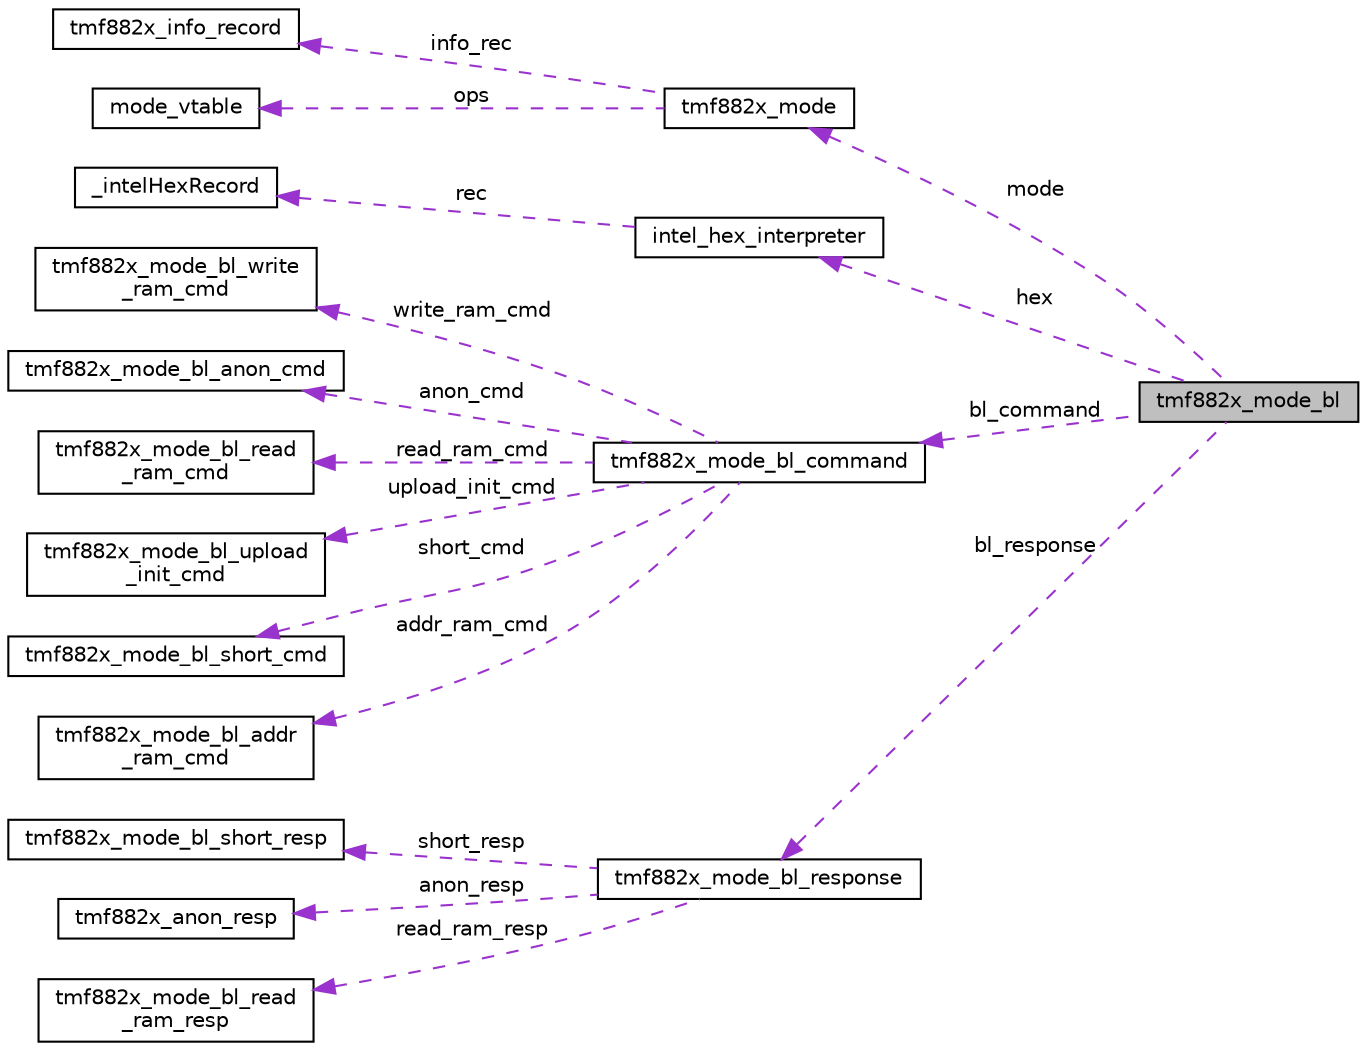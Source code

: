 digraph "tmf882x_mode_bl"
{
 // LATEX_PDF_SIZE
  edge [fontname="Helvetica",fontsize="10",labelfontname="Helvetica",labelfontsize="10"];
  node [fontname="Helvetica",fontsize="10",shape=record];
  rankdir="LR";
  Node1 [label="tmf882x_mode_bl",height=0.2,width=0.4,color="black", fillcolor="grey75", style="filled", fontcolor="black",tooltip="This is the Bootloader mode context structure."];
  Node2 -> Node1 [dir="back",color="darkorchid3",fontsize="10",style="dashed",label=" mode" ,fontname="Helvetica"];
  Node2 [label="tmf882x_mode",height=0.2,width=0.4,color="black", fillcolor="white", style="filled",URL="$structtmf882x__mode.html",tooltip="This is the Base mode context structure."];
  Node3 -> Node2 [dir="back",color="darkorchid3",fontsize="10",style="dashed",label=" info_rec" ,fontname="Helvetica"];
  Node3 [label="tmf882x_info_record",height=0.2,width=0.4,color="black", fillcolor="white", style="filled",URL="$structtmf882x__info__record.html",tooltip="This is the Base mode information record data."];
  Node4 -> Node2 [dir="back",color="darkorchid3",fontsize="10",style="dashed",label=" ops" ,fontname="Helvetica"];
  Node4 [label="mode_vtable",height=0.2,width=0.4,color="black", fillcolor="white", style="filled",URL="$structmode__vtable.html",tooltip="This is the Base mode behavioral function pointer structure."];
  Node5 -> Node1 [dir="back",color="darkorchid3",fontsize="10",style="dashed",label=" hex" ,fontname="Helvetica"];
  Node5 [label="intel_hex_interpreter",height=0.2,width=0.4,color="black", fillcolor="white", style="filled",URL="$structintel__hex__interpreter.html",tooltip="This is the Base mode behavioral function pointer structure."];
  Node6 -> Node5 [dir="back",color="darkorchid3",fontsize="10",style="dashed",label=" rec" ,fontname="Helvetica"];
  Node6 [label="_intelHexRecord",height=0.2,width=0.4,color="black", fillcolor="white", style="filled",URL="$struct__intelHexRecord.html",tooltip=" "];
  Node7 -> Node1 [dir="back",color="darkorchid3",fontsize="10",style="dashed",label=" bl_command" ,fontname="Helvetica"];
  Node7 [label="tmf882x_mode_bl_command",height=0.2,width=0.4,color="black", fillcolor="white", style="filled",URL="$uniontmf882x__mode__bl__command.html",tooltip=" "];
  Node8 -> Node7 [dir="back",color="darkorchid3",fontsize="10",style="dashed",label=" write_ram_cmd" ,fontname="Helvetica"];
  Node8 [label="tmf882x_mode_bl_write\l_ram_cmd",height=0.2,width=0.4,color="black", fillcolor="white", style="filled",URL="$structtmf882x__mode__bl__write__ram__cmd.html",tooltip=" "];
  Node9 -> Node7 [dir="back",color="darkorchid3",fontsize="10",style="dashed",label=" anon_cmd" ,fontname="Helvetica"];
  Node9 [label="tmf882x_mode_bl_anon_cmd",height=0.2,width=0.4,color="black", fillcolor="white", style="filled",URL="$structtmf882x__mode__bl__anon__cmd.html",tooltip=" "];
  Node10 -> Node7 [dir="back",color="darkorchid3",fontsize="10",style="dashed",label=" read_ram_cmd" ,fontname="Helvetica"];
  Node10 [label="tmf882x_mode_bl_read\l_ram_cmd",height=0.2,width=0.4,color="black", fillcolor="white", style="filled",URL="$structtmf882x__mode__bl__read__ram__cmd.html",tooltip=" "];
  Node11 -> Node7 [dir="back",color="darkorchid3",fontsize="10",style="dashed",label=" upload_init_cmd" ,fontname="Helvetica"];
  Node11 [label="tmf882x_mode_bl_upload\l_init_cmd",height=0.2,width=0.4,color="black", fillcolor="white", style="filled",URL="$structtmf882x__mode__bl__upload__init__cmd.html",tooltip=" "];
  Node12 -> Node7 [dir="back",color="darkorchid3",fontsize="10",style="dashed",label=" short_cmd" ,fontname="Helvetica"];
  Node12 [label="tmf882x_mode_bl_short_cmd",height=0.2,width=0.4,color="black", fillcolor="white", style="filled",URL="$structtmf882x__mode__bl__short__cmd.html",tooltip=" "];
  Node13 -> Node7 [dir="back",color="darkorchid3",fontsize="10",style="dashed",label=" addr_ram_cmd" ,fontname="Helvetica"];
  Node13 [label="tmf882x_mode_bl_addr\l_ram_cmd",height=0.2,width=0.4,color="black", fillcolor="white", style="filled",URL="$structtmf882x__mode__bl__addr__ram__cmd.html",tooltip=" "];
  Node14 -> Node1 [dir="back",color="darkorchid3",fontsize="10",style="dashed",label=" bl_response" ,fontname="Helvetica"];
  Node14 [label="tmf882x_mode_bl_response",height=0.2,width=0.4,color="black", fillcolor="white", style="filled",URL="$uniontmf882x__mode__bl__response.html",tooltip=" "];
  Node15 -> Node14 [dir="back",color="darkorchid3",fontsize="10",style="dashed",label=" short_resp" ,fontname="Helvetica"];
  Node15 [label="tmf882x_mode_bl_short_resp",height=0.2,width=0.4,color="black", fillcolor="white", style="filled",URL="$structtmf882x__mode__bl__short__resp.html",tooltip=" "];
  Node16 -> Node14 [dir="back",color="darkorchid3",fontsize="10",style="dashed",label=" anon_resp" ,fontname="Helvetica"];
  Node16 [label="tmf882x_anon_resp",height=0.2,width=0.4,color="black", fillcolor="white", style="filled",URL="$structtmf882x__anon__resp.html",tooltip=" "];
  Node17 -> Node14 [dir="back",color="darkorchid3",fontsize="10",style="dashed",label=" read_ram_resp" ,fontname="Helvetica"];
  Node17 [label="tmf882x_mode_bl_read\l_ram_resp",height=0.2,width=0.4,color="black", fillcolor="white", style="filled",URL="$structtmf882x__mode__bl__read__ram__resp.html",tooltip=" "];
}
